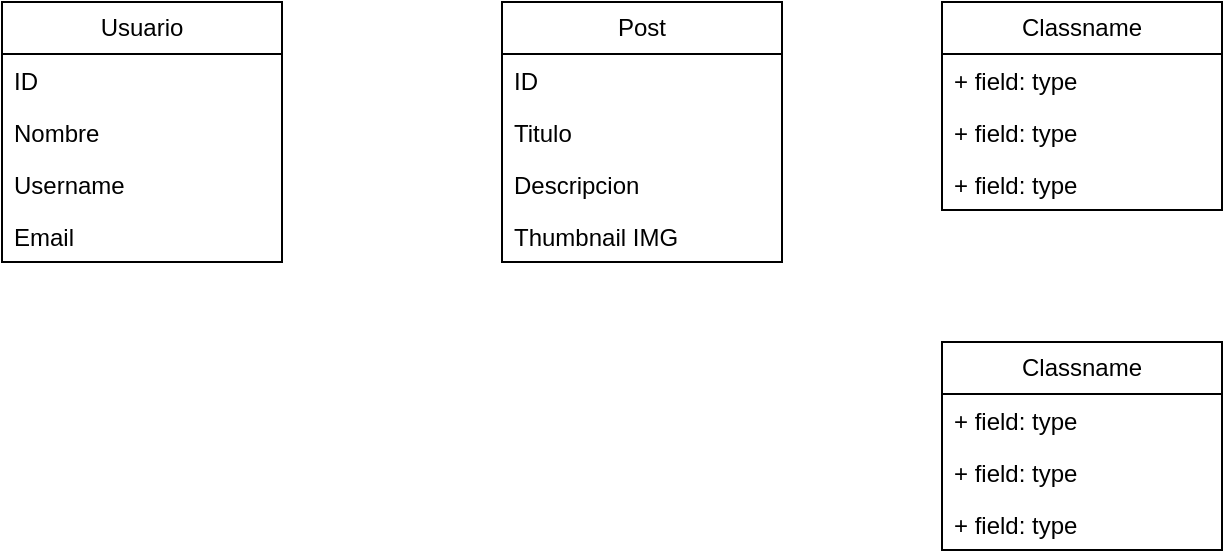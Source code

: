 <mxfile version="21.5.2" type="github">
  <diagram id="C5RBs43oDa-KdzZeNtuy" name="Page-1">
    <mxGraphModel dx="1434" dy="756" grid="1" gridSize="10" guides="1" tooltips="1" connect="1" arrows="1" fold="1" page="1" pageScale="1" pageWidth="827" pageHeight="1169" math="0" shadow="0">
      <root>
        <mxCell id="WIyWlLk6GJQsqaUBKTNV-0" />
        <mxCell id="WIyWlLk6GJQsqaUBKTNV-1" parent="WIyWlLk6GJQsqaUBKTNV-0" />
        <mxCell id="Lfns-5nUnjGD1ApJMBGa-16" value="Usuario" style="swimlane;fontStyle=0;childLayout=stackLayout;horizontal=1;startSize=26;fillColor=none;horizontalStack=0;resizeParent=1;resizeParentMax=0;resizeLast=0;collapsible=1;marginBottom=0;whiteSpace=wrap;html=1;" vertex="1" parent="WIyWlLk6GJQsqaUBKTNV-1">
          <mxGeometry x="40" y="40" width="140" height="130" as="geometry" />
        </mxCell>
        <mxCell id="Lfns-5nUnjGD1ApJMBGa-17" value="ID" style="text;strokeColor=none;fillColor=none;align=left;verticalAlign=top;spacingLeft=4;spacingRight=4;overflow=hidden;rotatable=0;points=[[0,0.5],[1,0.5]];portConstraint=eastwest;whiteSpace=wrap;html=1;" vertex="1" parent="Lfns-5nUnjGD1ApJMBGa-16">
          <mxGeometry y="26" width="140" height="26" as="geometry" />
        </mxCell>
        <mxCell id="Lfns-5nUnjGD1ApJMBGa-18" value="Nombre" style="text;strokeColor=none;fillColor=none;align=left;verticalAlign=top;spacingLeft=4;spacingRight=4;overflow=hidden;rotatable=0;points=[[0,0.5],[1,0.5]];portConstraint=eastwest;whiteSpace=wrap;html=1;" vertex="1" parent="Lfns-5nUnjGD1ApJMBGa-16">
          <mxGeometry y="52" width="140" height="26" as="geometry" />
        </mxCell>
        <mxCell id="Lfns-5nUnjGD1ApJMBGa-19" value="Username" style="text;strokeColor=none;fillColor=none;align=left;verticalAlign=top;spacingLeft=4;spacingRight=4;overflow=hidden;rotatable=0;points=[[0,0.5],[1,0.5]];portConstraint=eastwest;whiteSpace=wrap;html=1;" vertex="1" parent="Lfns-5nUnjGD1ApJMBGa-16">
          <mxGeometry y="78" width="140" height="26" as="geometry" />
        </mxCell>
        <mxCell id="Lfns-5nUnjGD1ApJMBGa-24" value="Email" style="text;strokeColor=none;fillColor=none;align=left;verticalAlign=top;spacingLeft=4;spacingRight=4;overflow=hidden;rotatable=0;points=[[0,0.5],[1,0.5]];portConstraint=eastwest;whiteSpace=wrap;html=1;" vertex="1" parent="Lfns-5nUnjGD1ApJMBGa-16">
          <mxGeometry y="104" width="140" height="26" as="geometry" />
        </mxCell>
        <mxCell id="Lfns-5nUnjGD1ApJMBGa-28" value="Post" style="swimlane;fontStyle=0;childLayout=stackLayout;horizontal=1;startSize=26;fillColor=none;horizontalStack=0;resizeParent=1;resizeParentMax=0;resizeLast=0;collapsible=1;marginBottom=0;whiteSpace=wrap;html=1;" vertex="1" parent="WIyWlLk6GJQsqaUBKTNV-1">
          <mxGeometry x="290" y="40" width="140" height="130" as="geometry" />
        </mxCell>
        <mxCell id="Lfns-5nUnjGD1ApJMBGa-29" value="ID" style="text;strokeColor=none;fillColor=none;align=left;verticalAlign=top;spacingLeft=4;spacingRight=4;overflow=hidden;rotatable=0;points=[[0,0.5],[1,0.5]];portConstraint=eastwest;whiteSpace=wrap;html=1;" vertex="1" parent="Lfns-5nUnjGD1ApJMBGa-28">
          <mxGeometry y="26" width="140" height="26" as="geometry" />
        </mxCell>
        <mxCell id="Lfns-5nUnjGD1ApJMBGa-30" value="Titulo" style="text;strokeColor=none;fillColor=none;align=left;verticalAlign=top;spacingLeft=4;spacingRight=4;overflow=hidden;rotatable=0;points=[[0,0.5],[1,0.5]];portConstraint=eastwest;whiteSpace=wrap;html=1;" vertex="1" parent="Lfns-5nUnjGD1ApJMBGa-28">
          <mxGeometry y="52" width="140" height="26" as="geometry" />
        </mxCell>
        <mxCell id="Lfns-5nUnjGD1ApJMBGa-32" value="Descripcion" style="text;strokeColor=none;fillColor=none;align=left;verticalAlign=top;spacingLeft=4;spacingRight=4;overflow=hidden;rotatable=0;points=[[0,0.5],[1,0.5]];portConstraint=eastwest;whiteSpace=wrap;html=1;" vertex="1" parent="Lfns-5nUnjGD1ApJMBGa-28">
          <mxGeometry y="78" width="140" height="26" as="geometry" />
        </mxCell>
        <mxCell id="Lfns-5nUnjGD1ApJMBGa-42" value="Thumbnail IMG" style="text;strokeColor=none;fillColor=none;align=left;verticalAlign=top;spacingLeft=4;spacingRight=4;overflow=hidden;rotatable=0;points=[[0,0.5],[1,0.5]];portConstraint=eastwest;whiteSpace=wrap;html=1;" vertex="1" parent="Lfns-5nUnjGD1ApJMBGa-28">
          <mxGeometry y="104" width="140" height="26" as="geometry" />
        </mxCell>
        <mxCell id="Lfns-5nUnjGD1ApJMBGa-33" value="Classname" style="swimlane;fontStyle=0;childLayout=stackLayout;horizontal=1;startSize=26;fillColor=none;horizontalStack=0;resizeParent=1;resizeParentMax=0;resizeLast=0;collapsible=1;marginBottom=0;whiteSpace=wrap;html=1;" vertex="1" parent="WIyWlLk6GJQsqaUBKTNV-1">
          <mxGeometry x="510" y="210" width="140" height="104" as="geometry" />
        </mxCell>
        <mxCell id="Lfns-5nUnjGD1ApJMBGa-34" value="+ field: type" style="text;strokeColor=none;fillColor=none;align=left;verticalAlign=top;spacingLeft=4;spacingRight=4;overflow=hidden;rotatable=0;points=[[0,0.5],[1,0.5]];portConstraint=eastwest;whiteSpace=wrap;html=1;" vertex="1" parent="Lfns-5nUnjGD1ApJMBGa-33">
          <mxGeometry y="26" width="140" height="26" as="geometry" />
        </mxCell>
        <mxCell id="Lfns-5nUnjGD1ApJMBGa-35" value="+ field: type" style="text;strokeColor=none;fillColor=none;align=left;verticalAlign=top;spacingLeft=4;spacingRight=4;overflow=hidden;rotatable=0;points=[[0,0.5],[1,0.5]];portConstraint=eastwest;whiteSpace=wrap;html=1;" vertex="1" parent="Lfns-5nUnjGD1ApJMBGa-33">
          <mxGeometry y="52" width="140" height="26" as="geometry" />
        </mxCell>
        <mxCell id="Lfns-5nUnjGD1ApJMBGa-36" value="+ field: type" style="text;strokeColor=none;fillColor=none;align=left;verticalAlign=top;spacingLeft=4;spacingRight=4;overflow=hidden;rotatable=0;points=[[0,0.5],[1,0.5]];portConstraint=eastwest;whiteSpace=wrap;html=1;" vertex="1" parent="Lfns-5nUnjGD1ApJMBGa-33">
          <mxGeometry y="78" width="140" height="26" as="geometry" />
        </mxCell>
        <mxCell id="Lfns-5nUnjGD1ApJMBGa-37" value="Classname" style="swimlane;fontStyle=0;childLayout=stackLayout;horizontal=1;startSize=26;fillColor=none;horizontalStack=0;resizeParent=1;resizeParentMax=0;resizeLast=0;collapsible=1;marginBottom=0;whiteSpace=wrap;html=1;" vertex="1" parent="WIyWlLk6GJQsqaUBKTNV-1">
          <mxGeometry x="510" y="40" width="140" height="104" as="geometry" />
        </mxCell>
        <mxCell id="Lfns-5nUnjGD1ApJMBGa-38" value="+ field: type" style="text;strokeColor=none;fillColor=none;align=left;verticalAlign=top;spacingLeft=4;spacingRight=4;overflow=hidden;rotatable=0;points=[[0,0.5],[1,0.5]];portConstraint=eastwest;whiteSpace=wrap;html=1;" vertex="1" parent="Lfns-5nUnjGD1ApJMBGa-37">
          <mxGeometry y="26" width="140" height="26" as="geometry" />
        </mxCell>
        <mxCell id="Lfns-5nUnjGD1ApJMBGa-39" value="+ field: type" style="text;strokeColor=none;fillColor=none;align=left;verticalAlign=top;spacingLeft=4;spacingRight=4;overflow=hidden;rotatable=0;points=[[0,0.5],[1,0.5]];portConstraint=eastwest;whiteSpace=wrap;html=1;" vertex="1" parent="Lfns-5nUnjGD1ApJMBGa-37">
          <mxGeometry y="52" width="140" height="26" as="geometry" />
        </mxCell>
        <mxCell id="Lfns-5nUnjGD1ApJMBGa-40" value="+ field: type" style="text;strokeColor=none;fillColor=none;align=left;verticalAlign=top;spacingLeft=4;spacingRight=4;overflow=hidden;rotatable=0;points=[[0,0.5],[1,0.5]];portConstraint=eastwest;whiteSpace=wrap;html=1;" vertex="1" parent="Lfns-5nUnjGD1ApJMBGa-37">
          <mxGeometry y="78" width="140" height="26" as="geometry" />
        </mxCell>
      </root>
    </mxGraphModel>
  </diagram>
</mxfile>
